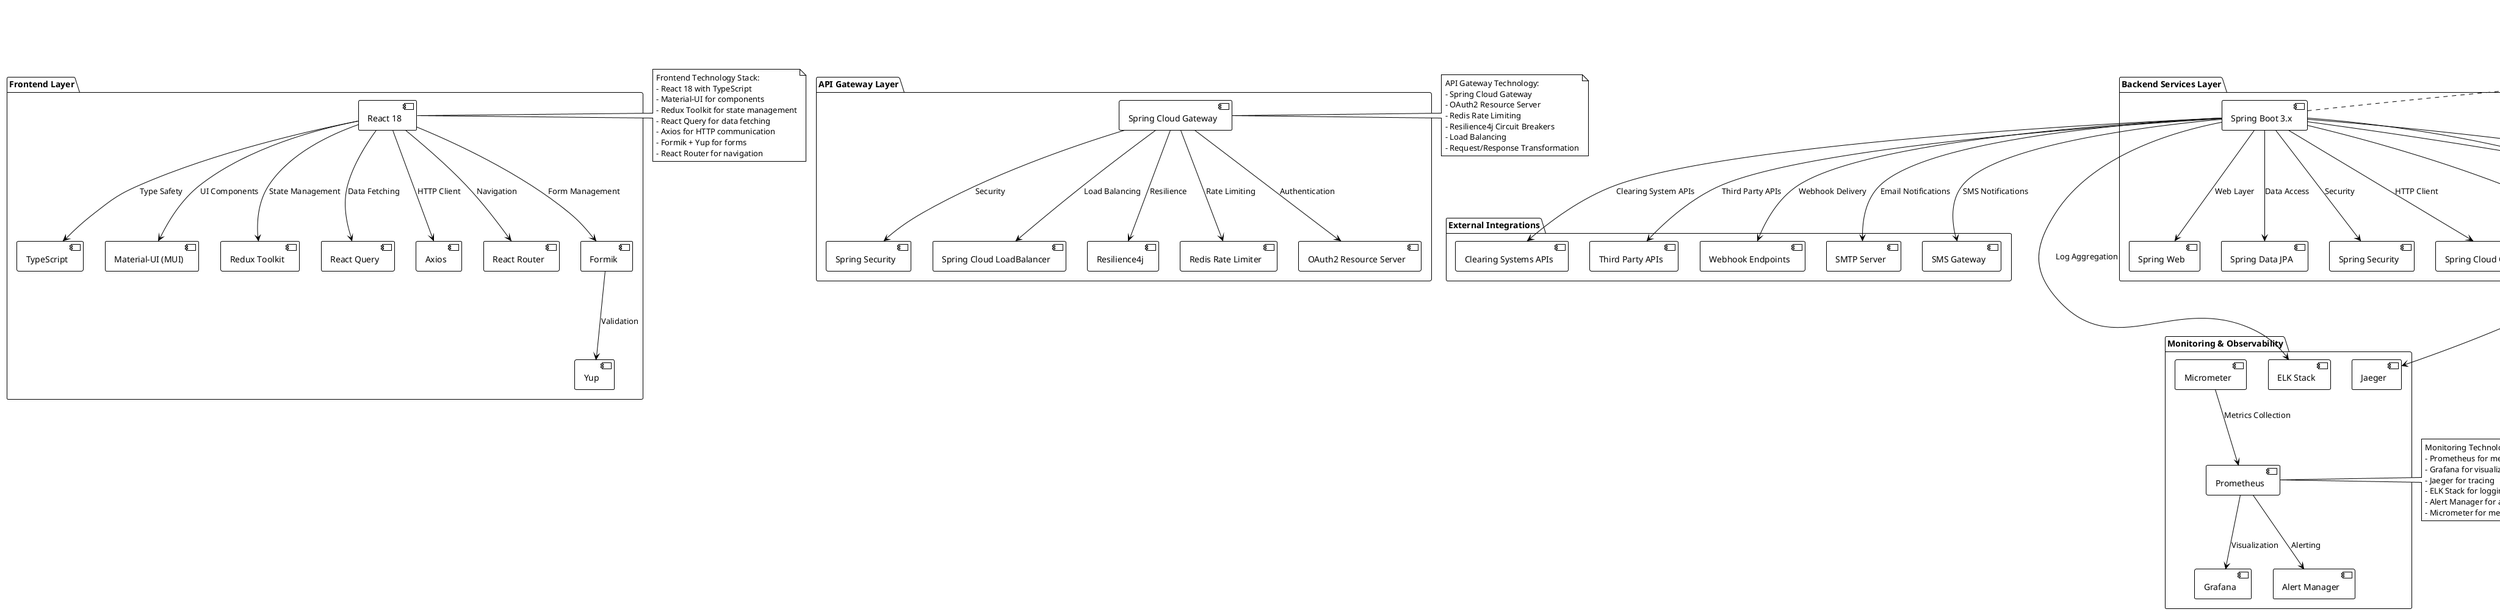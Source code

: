 @startuml TECHNOLOGY_STACK_OVERVIEW
!theme plain
title ISO 20022 Payment Engine - Technology Stack Overview

package "Frontend Layer" {
    [React 18] as React
    [TypeScript] as TS
    [Material-UI (MUI)] as MUI
    [Redux Toolkit] as RTK
    [React Query] as RQ
    [Axios] as Axios
    [React Router] as Router
    [Formik] as Formik
    [Yup] as Yup
}

package "API Gateway Layer" {
    [Spring Cloud Gateway] as SCG
    [Spring Security] as SS
    [Spring Cloud LoadBalancer] as SCLB
    [Resilience4j] as R4j
    [Redis Rate Limiter] as RRL
    [OAuth2 Resource Server] as OAuth2
}

package "Backend Services Layer" {
    [Spring Boot 3.x] as SB
    [Spring Web] as SW
    [Spring Data JPA] as SDJ
    [Spring Security] as SS2
    [Spring Cloud OpenFeign] as SCOF
    [Spring Cloud Sleuth] as SCS
    [Micrometer] as Micrometer
    [Spring Kafka] as SK
    [Spring Cache] as SC
}

package "Message Processing Layer" {
    [Apache Kafka] as Kafka
    [Kafka Streams] as KS
    [Kafka Connect] as KC
    [Schema Registry] as SR
    [Dead Letter Queues] as DLQ
    [Kafka UI] as KUI
}

package "Data Layer" {
    [PostgreSQL 15] as PG
    [Redis 7] as Redis
    [Flyway] as Flyway
    [HikariCP] as HCP
    [JPA/Hibernate] as JPA
}

package "Security Layer" {
    [OAuth2 Authorization Server] as OAuth2AS
    [JWT Tokens] as JWT
    [AES-GCM Encryption] as AES
    [RSA Digital Signatures] as RSA
    [Spring Security] as SS3
    [BCrypt] as BCrypt
}

package "Monitoring & Observability" {
    [Prometheus] as Prometheus
    [Grafana] as Grafana
    [Jaeger] as Jaeger
    [ELK Stack] as ELK
    [Alert Manager] as AM
    [Micrometer] as Micrometer2
}

package "Infrastructure Layer" {
    [Docker] as Docker
    [Kubernetes] as K8s
    [Helm] as Helm
    [Istio Service Mesh] as Istio
    [NGINX Ingress] as NGINX
    [Cert-Manager] as CM
}

package "CI/CD Pipeline" {
    [GitHub Actions] as GHA
    [Maven] as Maven
    [Docker Registry] as DR
    [ArgoCD] as ArgoCD
    [SonarQube] as SQ
    [Trivy] as Trivy
}

package "External Integrations" {
    [Clearing Systems APIs] as CSA
    [Third Party APIs] as TPA
    [Webhook Endpoints] as WE
    [SMTP Server] as SMTP
    [SMS Gateway] as SMS
}

' Frontend connections
React --> TS : "Type Safety"
React --> MUI : "UI Components"
React --> RTK : "State Management"
React --> RQ : "Data Fetching"
React --> Axios : "HTTP Client"
React --> Router : "Navigation"
React --> Formik : "Form Management"
Formik --> Yup : "Validation"

' API Gateway connections
SCG --> SS : "Security"
SCG --> SCLB : "Load Balancing"
SCG --> R4j : "Resilience"
SCG --> RRL : "Rate Limiting"
SCG --> OAuth2 : "Authentication"

' Backend connections
SB --> SW : "Web Layer"
SB --> SDJ : "Data Access"
SB --> SS2 : "Security"
SB --> SCOF : "HTTP Client"
SB --> SCS : "Tracing"
SB --> Micrometer : "Metrics"
SB --> SK : "Messaging"
SB --> SC : "Caching"

' Message processing connections
Kafka --> KS : "Stream Processing"
Kafka --> KC : "Data Integration"
Kafka --> SR : "Schema Management"
Kafka --> DLQ : "Error Handling"
Kafka --> KUI : "Management UI"

' Data layer connections
PG --> Flyway : "Migrations"
PG --> HCP : "Connection Pooling"
PG --> JPA : "ORM"
Redis --> SC : "Caching"

' Security connections
OAuth2AS --> JWT : "Token Generation"
JWT --> AES : "Message Encryption"
JWT --> RSA : "Digital Signatures"
SS3 --> BCrypt : "Password Hashing"

' Monitoring connections
Micrometer2 --> Prometheus : "Metrics Collection"
Prometheus --> Grafana : "Visualization"
SCS --> Jaeger : "Distributed Tracing"
SB --> ELK : "Log Aggregation"
Prometheus --> AM : "Alerting"

' Infrastructure connections
Docker --> K8s : "Container Orchestration"
K8s --> Helm : "Package Management"
K8s --> Istio : "Service Mesh"
K8s --> NGINX : "Ingress Controller"
K8s --> CM : "Certificate Management"

' CI/CD connections
GHA --> Maven : "Build Process"
Maven --> DR : "Image Registry"
DR --> ArgoCD : "GitOps Deployment"
GHA --> SQ : "Code Quality"
GHA --> Trivy : "Security Scanning"

' External integrations
SB --> CSA : "Clearing System APIs"
SB --> TPA : "Third Party APIs"
SB --> WE : "Webhook Delivery"
SB --> SMTP : "Email Notifications"
SB --> SMS : "SMS Notifications"

note right of React
Frontend Technology Stack:
- React 18 with TypeScript
- Material-UI for components
- Redux Toolkit for state management
- React Query for data fetching
- Axios for HTTP communication
- Formik + Yup for forms
- React Router for navigation
end note

note right of SCG
API Gateway Technology:
- Spring Cloud Gateway
- OAuth2 Resource Server
- Redis Rate Limiting
- Resilience4j Circuit Breakers
- Load Balancing
- Request/Response Transformation
end note

note right of SB
Backend Technology Stack:
- Spring Boot 3.x
- Spring Data JPA
- Spring Security
- Spring Cloud OpenFeign
- Spring Cloud Sleuth
- Micrometer Metrics
- Spring Kafka
- Spring Cache
end note

note right of Kafka
Message Processing Technology:
- Apache Kafka for messaging
- Kafka Streams for processing
- Schema Registry for schemas
- Dead Letter Queues for errors
- Kafka UI for management
end note

note right of PG
Data Technology Stack:
- PostgreSQL 15 for persistence
- Redis 7 for caching
- Flyway for migrations
- HikariCP for connection pooling
- JPA/Hibernate for ORM
end note

note right of Prometheus
Monitoring Technology:
- Prometheus for metrics
- Grafana for visualization
- Jaeger for tracing
- ELK Stack for logging
- Alert Manager for alerts
- Micrometer for metrics
end note

note right of K8s
Infrastructure Technology:
- Docker for containerization
- Kubernetes for orchestration
- Helm for package management
- Istio for service mesh
- NGINX for ingress
- Cert-Manager for certificates
end note

note right of GHA
CI/CD Technology:
- GitHub Actions for CI/CD
- Maven for building
- Docker Registry for images
- ArgoCD for GitOps
- SonarQube for quality
- Trivy for security
end note

@enduml